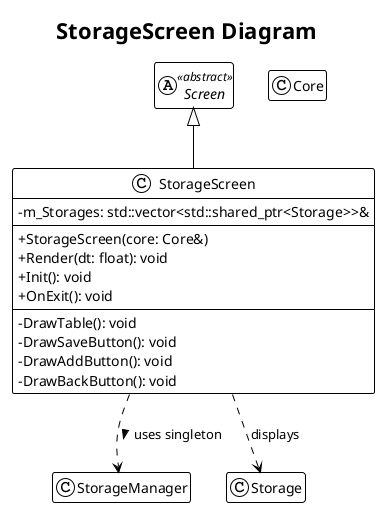 @startuml
!theme plain
skinparam classAttributeIconSize 0
hide empty members
title StorageScreen Diagram

' --- Forward declarations for context ---
abstract class Screen <<abstract>>
class Core
class StorageManager
class Storage

' --- The Concrete Screen Implementation ---
class StorageScreen {
  - m_Storages: std::vector<std::shared_ptr<Storage>>&
  --
  ' --- Public Methods ---
  + StorageScreen(core: Core&)
  + Render(dt: float): void
  + Init(): void
  + OnExit(): void
  --
  ' --- Private UI Helper Methods ---
  - DrawTable(): void
  - DrawSaveButton(): void
  - DrawAddButton(): void
  - DrawBackButton(): void
}

' --- Relationships ---

' Inheritance: StorageScreen is a type of Screen.
Screen <|-- StorageScreen

' Dependency: StorageScreen relies on the StorageManager singleton to get its data.
StorageScreen ..> StorageManager : uses singleton >

' Dependency: The screen's main purpose is to display a collection of Storage objects.
StorageScreen ..> Storage : displays

@enduml